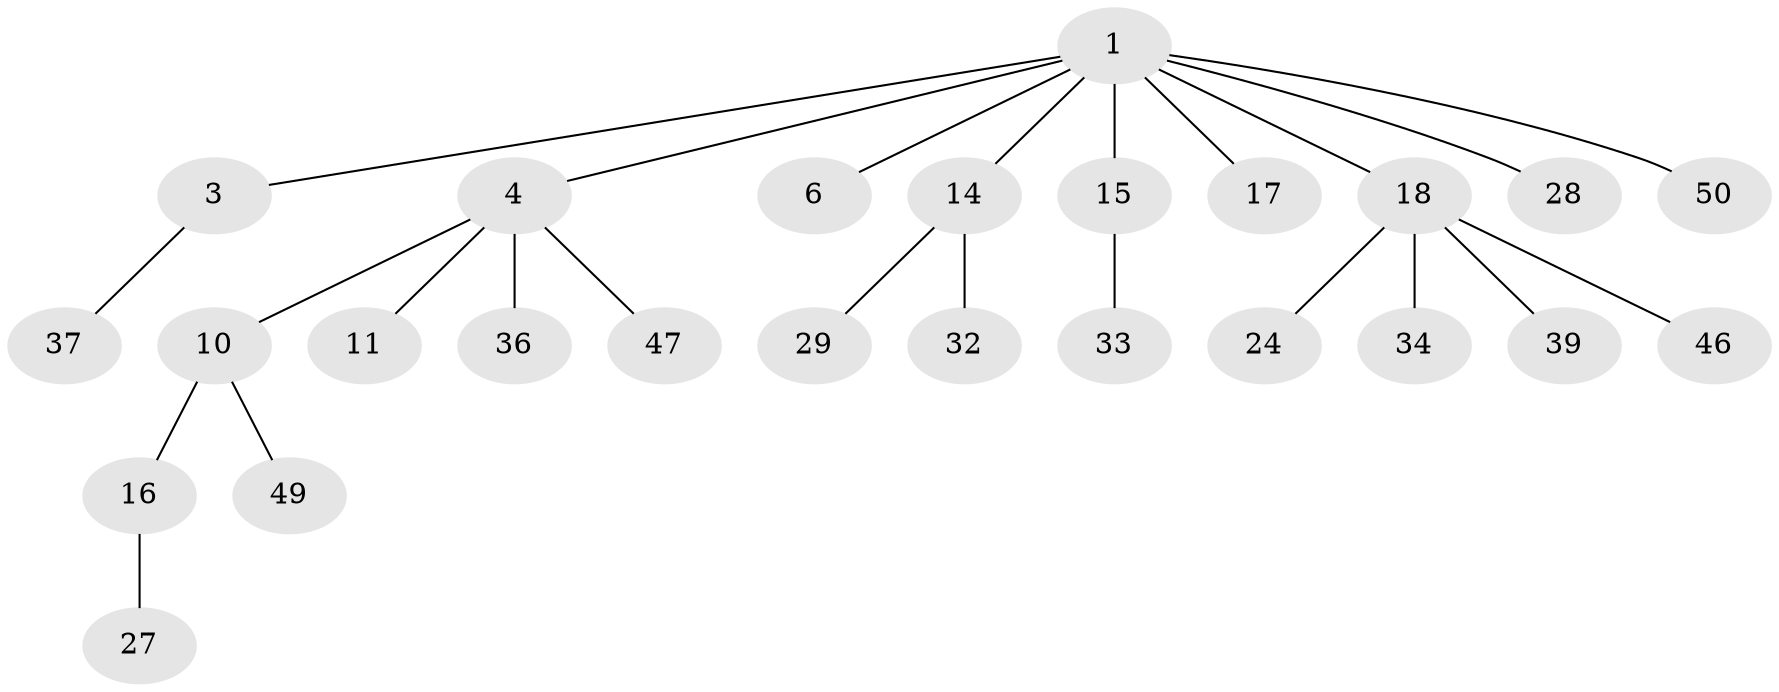 // original degree distribution, {2: 0.35294117647058826, 6: 0.0196078431372549, 3: 0.058823529411764705, 1: 0.45098039215686275, 5: 0.0392156862745098, 4: 0.0784313725490196}
// Generated by graph-tools (version 1.1) at 2025/15/03/09/25 04:15:21]
// undirected, 25 vertices, 24 edges
graph export_dot {
graph [start="1"]
  node [color=gray90,style=filled];
  1 [super="+2+5"];
  3 [super="+25+41"];
  4 [super="+21+9"];
  6;
  10 [super="+13+12"];
  11;
  14 [super="+40"];
  15;
  16 [super="+20+48"];
  17 [super="+22"];
  18 [super="+19+30"];
  24;
  27;
  28 [super="+42"];
  29;
  32;
  33 [super="+35"];
  34 [super="+44"];
  36;
  37;
  39;
  46;
  47 [super="+51"];
  49;
  50;
  1 -- 17;
  1 -- 3;
  1 -- 4;
  1 -- 18;
  1 -- 6;
  1 -- 50;
  1 -- 28;
  1 -- 14;
  1 -- 15;
  3 -- 37;
  4 -- 47;
  4 -- 10;
  4 -- 11;
  4 -- 36;
  10 -- 16;
  10 -- 49;
  14 -- 29;
  14 -- 32;
  15 -- 33;
  16 -- 27;
  18 -- 24;
  18 -- 34;
  18 -- 46;
  18 -- 39;
}
